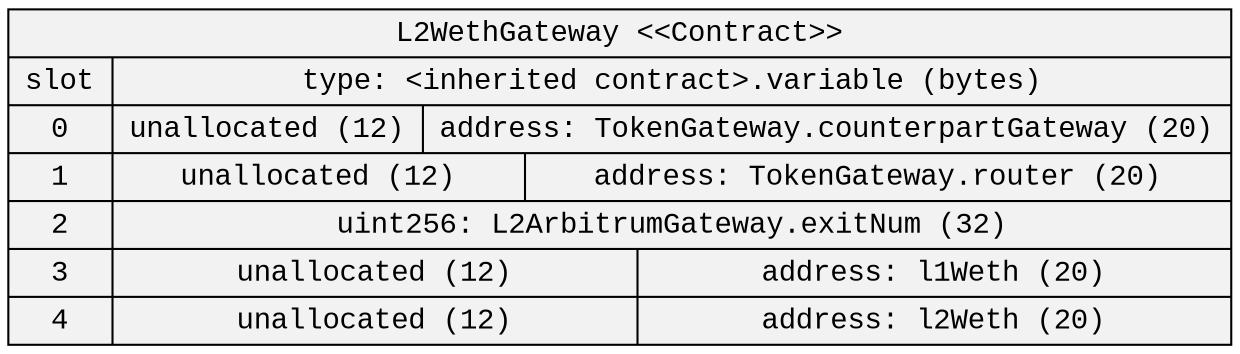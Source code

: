 
digraph StorageDiagram {
rankdir=LR
arrowhead=open
bgcolor="white"
edge [color="black"]
node [shape=record, style=filled, color="black", fillcolor="gray95", fontcolor="black", fontname="Courier New"]
1 [label="L2WethGateway \<\<Contract\>\>\n | {{ slot | 0 | 1 | 2 | 3 | 4} | { type: \<inherited contract\>.variable (bytes) | {  unallocated (12)  |  address: TokenGateway.counterpartGateway (20) } | {  unallocated (12)  |  address: TokenGateway.router (20) } | {  uint256: L2ArbitrumGateway.exitNum (32) } | {  unallocated (12)  |  address: l1Weth (20) } | {  unallocated (12)  |  address: l2Weth (20) }}}"]

}